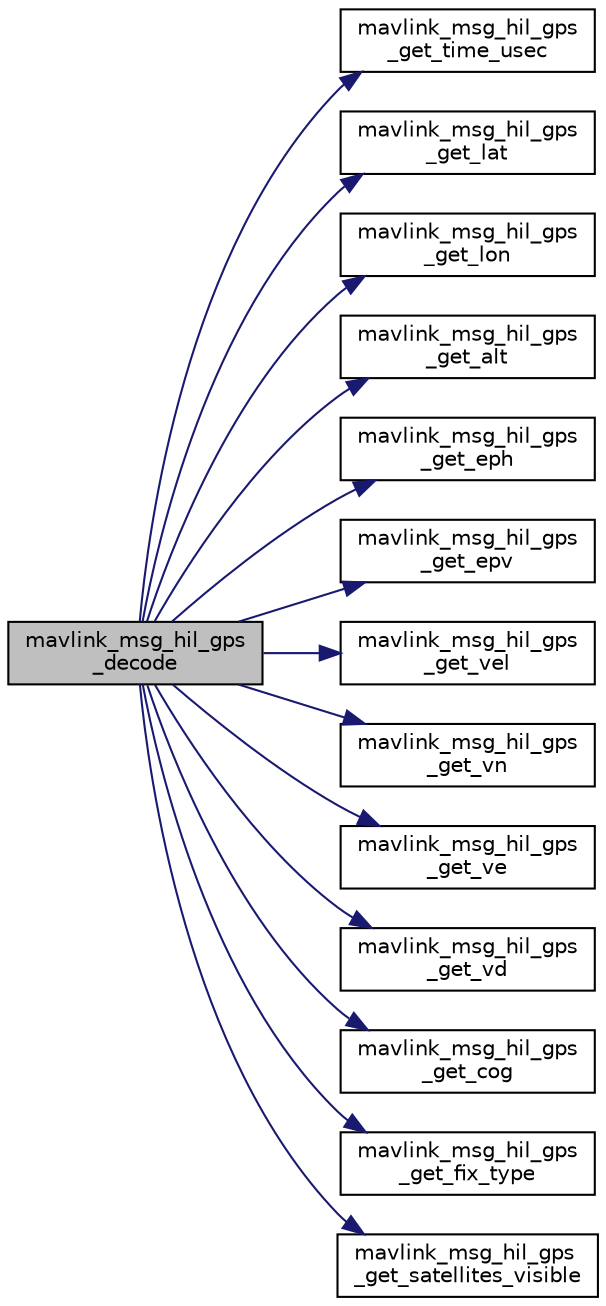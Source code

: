 digraph "mavlink_msg_hil_gps_decode"
{
 // INTERACTIVE_SVG=YES
  edge [fontname="Helvetica",fontsize="10",labelfontname="Helvetica",labelfontsize="10"];
  node [fontname="Helvetica",fontsize="10",shape=record];
  rankdir="LR";
  Node1 [label="mavlink_msg_hil_gps\l_decode",height=0.2,width=0.4,color="black", fillcolor="grey75", style="filled" fontcolor="black"];
  Node1 -> Node2 [color="midnightblue",fontsize="10",style="solid",fontname="Helvetica"];
  Node2 [label="mavlink_msg_hil_gps\l_get_time_usec",height=0.2,width=0.4,color="black", fillcolor="white", style="filled",URL="$mavlink__msg__hil__gps_8h.html#a936c8c8cf2b28bc9515e59c27b4f7ad6",tooltip="Send a hil_gps message. "];
  Node1 -> Node3 [color="midnightblue",fontsize="10",style="solid",fontname="Helvetica"];
  Node3 [label="mavlink_msg_hil_gps\l_get_lat",height=0.2,width=0.4,color="black", fillcolor="white", style="filled",URL="$mavlink__msg__hil__gps_8h.html#a9f6d1187bfad78d44724d2c68e9a4e78",tooltip="Get field lat from hil_gps message. "];
  Node1 -> Node4 [color="midnightblue",fontsize="10",style="solid",fontname="Helvetica"];
  Node4 [label="mavlink_msg_hil_gps\l_get_lon",height=0.2,width=0.4,color="black", fillcolor="white", style="filled",URL="$mavlink__msg__hil__gps_8h.html#af066ddc8d4d9d11b0eba7cea12a59c9a",tooltip="Get field lon from hil_gps message. "];
  Node1 -> Node5 [color="midnightblue",fontsize="10",style="solid",fontname="Helvetica"];
  Node5 [label="mavlink_msg_hil_gps\l_get_alt",height=0.2,width=0.4,color="black", fillcolor="white", style="filled",URL="$mavlink__msg__hil__gps_8h.html#a56af42c8b1bba1c66f2e1267f8f99df4",tooltip="Get field alt from hil_gps message. "];
  Node1 -> Node6 [color="midnightblue",fontsize="10",style="solid",fontname="Helvetica"];
  Node6 [label="mavlink_msg_hil_gps\l_get_eph",height=0.2,width=0.4,color="black", fillcolor="white", style="filled",URL="$mavlink__msg__hil__gps_8h.html#ac0172ae7efe6c2694ae3fe999aa81a21",tooltip="Get field eph from hil_gps message. "];
  Node1 -> Node7 [color="midnightblue",fontsize="10",style="solid",fontname="Helvetica"];
  Node7 [label="mavlink_msg_hil_gps\l_get_epv",height=0.2,width=0.4,color="black", fillcolor="white", style="filled",URL="$mavlink__msg__hil__gps_8h.html#a6a801d98a21cbd29c90e48a390356571",tooltip="Get field epv from hil_gps message. "];
  Node1 -> Node8 [color="midnightblue",fontsize="10",style="solid",fontname="Helvetica"];
  Node8 [label="mavlink_msg_hil_gps\l_get_vel",height=0.2,width=0.4,color="black", fillcolor="white", style="filled",URL="$mavlink__msg__hil__gps_8h.html#ae20babfd82e92a79f6cf2b7838a57d2d",tooltip="Get field vel from hil_gps message. "];
  Node1 -> Node9 [color="midnightblue",fontsize="10",style="solid",fontname="Helvetica"];
  Node9 [label="mavlink_msg_hil_gps\l_get_vn",height=0.2,width=0.4,color="black", fillcolor="white", style="filled",URL="$mavlink__msg__hil__gps_8h.html#ab6cdb3d0b04925106a1bee960646d047",tooltip="Get field vn from hil_gps message. "];
  Node1 -> Node10 [color="midnightblue",fontsize="10",style="solid",fontname="Helvetica"];
  Node10 [label="mavlink_msg_hil_gps\l_get_ve",height=0.2,width=0.4,color="black", fillcolor="white", style="filled",URL="$mavlink__msg__hil__gps_8h.html#ac6030d9cf4bad5464bcf1582aba69b67",tooltip="Get field ve from hil_gps message. "];
  Node1 -> Node11 [color="midnightblue",fontsize="10",style="solid",fontname="Helvetica"];
  Node11 [label="mavlink_msg_hil_gps\l_get_vd",height=0.2,width=0.4,color="black", fillcolor="white", style="filled",URL="$mavlink__msg__hil__gps_8h.html#a245c95289ced0ad2feae1a8999ec15c4",tooltip="Get field vd from hil_gps message. "];
  Node1 -> Node12 [color="midnightblue",fontsize="10",style="solid",fontname="Helvetica"];
  Node12 [label="mavlink_msg_hil_gps\l_get_cog",height=0.2,width=0.4,color="black", fillcolor="white", style="filled",URL="$mavlink__msg__hil__gps_8h.html#a2b40ea9d72e974f64c6887d53f83bb9a",tooltip="Get field cog from hil_gps message. "];
  Node1 -> Node13 [color="midnightblue",fontsize="10",style="solid",fontname="Helvetica"];
  Node13 [label="mavlink_msg_hil_gps\l_get_fix_type",height=0.2,width=0.4,color="black", fillcolor="white", style="filled",URL="$mavlink__msg__hil__gps_8h.html#a83d151a534f289b29711e9fe7dc80197",tooltip="Get field fix_type from hil_gps message. "];
  Node1 -> Node14 [color="midnightblue",fontsize="10",style="solid",fontname="Helvetica"];
  Node14 [label="mavlink_msg_hil_gps\l_get_satellites_visible",height=0.2,width=0.4,color="black", fillcolor="white", style="filled",URL="$mavlink__msg__hil__gps_8h.html#a2318d708c1218b65ba357d8a001922ab",tooltip="Get field satellites_visible from hil_gps message. "];
}
